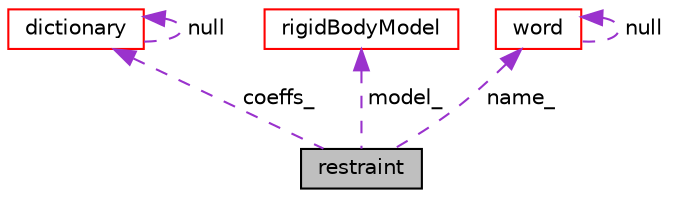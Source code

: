 digraph "restraint"
{
  bgcolor="transparent";
  edge [fontname="Helvetica",fontsize="10",labelfontname="Helvetica",labelfontsize="10"];
  node [fontname="Helvetica",fontsize="10",shape=record];
  Node5 [label="restraint",height=0.2,width=0.4,color="black", fillcolor="grey75", style="filled", fontcolor="black"];
  Node6 -> Node5 [dir="back",color="darkorchid3",fontsize="10",style="dashed",label=" coeffs_" ,fontname="Helvetica"];
  Node6 [label="dictionary",height=0.2,width=0.4,color="red",URL="$a27129.html",tooltip="A list of keyword definitions, which are a keyword followed by any number of values (e..."];
  Node6 -> Node6 [dir="back",color="darkorchid3",fontsize="10",style="dashed",label=" null" ,fontname="Helvetica"];
  Node11 -> Node5 [dir="back",color="darkorchid3",fontsize="10",style="dashed",label=" model_" ,fontname="Helvetica"];
  Node11 [label="rigidBodyModel",height=0.2,width=0.4,color="red",URL="$a30453.html",tooltip="Basic rigid-body model representing a system of rigid-bodies connected by 1-6 DoF joints..."];
  Node55 -> Node5 [dir="back",color="darkorchid3",fontsize="10",style="dashed",label=" name_" ,fontname="Helvetica"];
  Node55 [label="word",height=0.2,width=0.4,color="red",URL="$a29565.html",tooltip="A class for handling words, derived from string. "];
  Node55 -> Node55 [dir="back",color="darkorchid3",fontsize="10",style="dashed",label=" null" ,fontname="Helvetica"];
}

